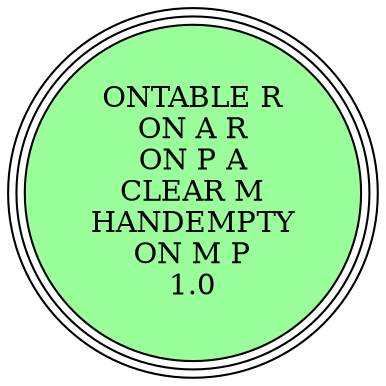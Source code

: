 digraph {
"ONTABLE R\nON A R\nON P A\nCLEAR M\nHANDEMPTY\nON M P\n1.0\n" [shape=circle, style=filled, fillcolor=palegreen1, peripheries=3];
"ONTABLE R\nON A R\nON P A\nCLEAR M\nHANDEMPTY\nON M P\n1.0\n" [shape=circle, style=filled, fillcolor=palegreen1, peripheries=3];
}

